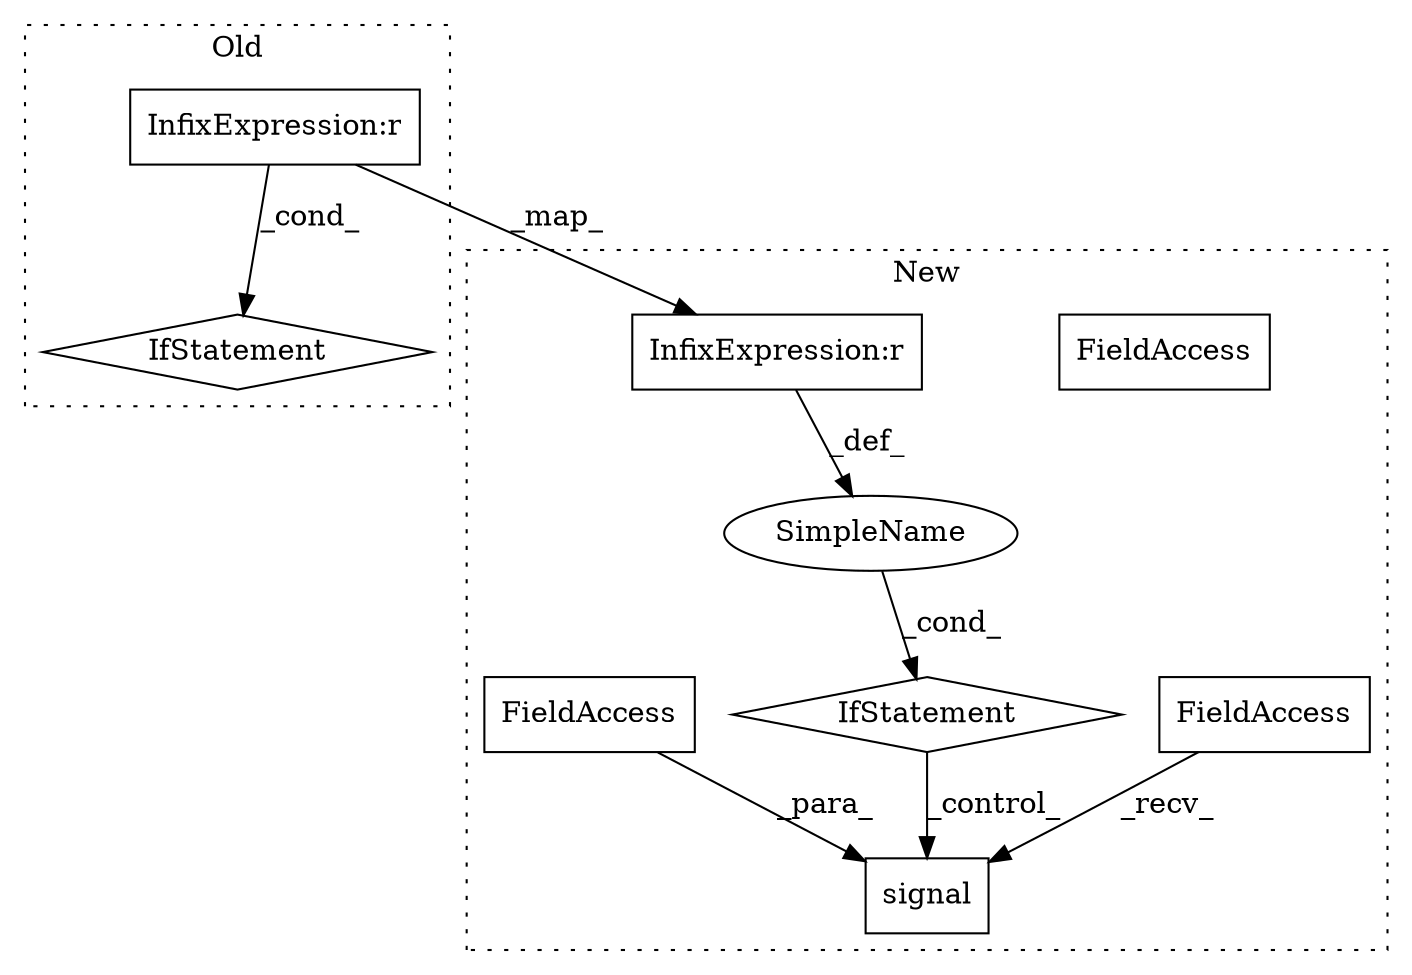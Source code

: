 digraph G {
subgraph cluster0 {
1 [label="IfStatement" a="25" s="19470,19496" l="4,2" shape="diamond"];
7 [label="InfixExpression:r" a="27" s="19482" l="4" shape="box"];
label = "Old";
style="dotted";
}
subgraph cluster1 {
2 [label="signal" a="32" s="19553,19588" l="7,1" shape="box"];
3 [label="FieldAccess" a="22" s="19546" l="6" shape="box"];
4 [label="FieldAccess" a="22" s="19574" l="14" shape="box"];
5 [label="IfStatement" a="25" s="19510,19536" l="4,2" shape="diamond"];
6 [label="SimpleName" a="42" s="" l="" shape="ellipse"];
8 [label="InfixExpression:r" a="27" s="19522" l="4" shape="box"];
9 [label="FieldAccess" a="22" s="19574" l="14" shape="box"];
label = "New";
style="dotted";
}
3 -> 2 [label="_recv_"];
5 -> 2 [label="_control_"];
6 -> 5 [label="_cond_"];
7 -> 8 [label="_map_"];
7 -> 1 [label="_cond_"];
8 -> 6 [label="_def_"];
9 -> 2 [label="_para_"];
}